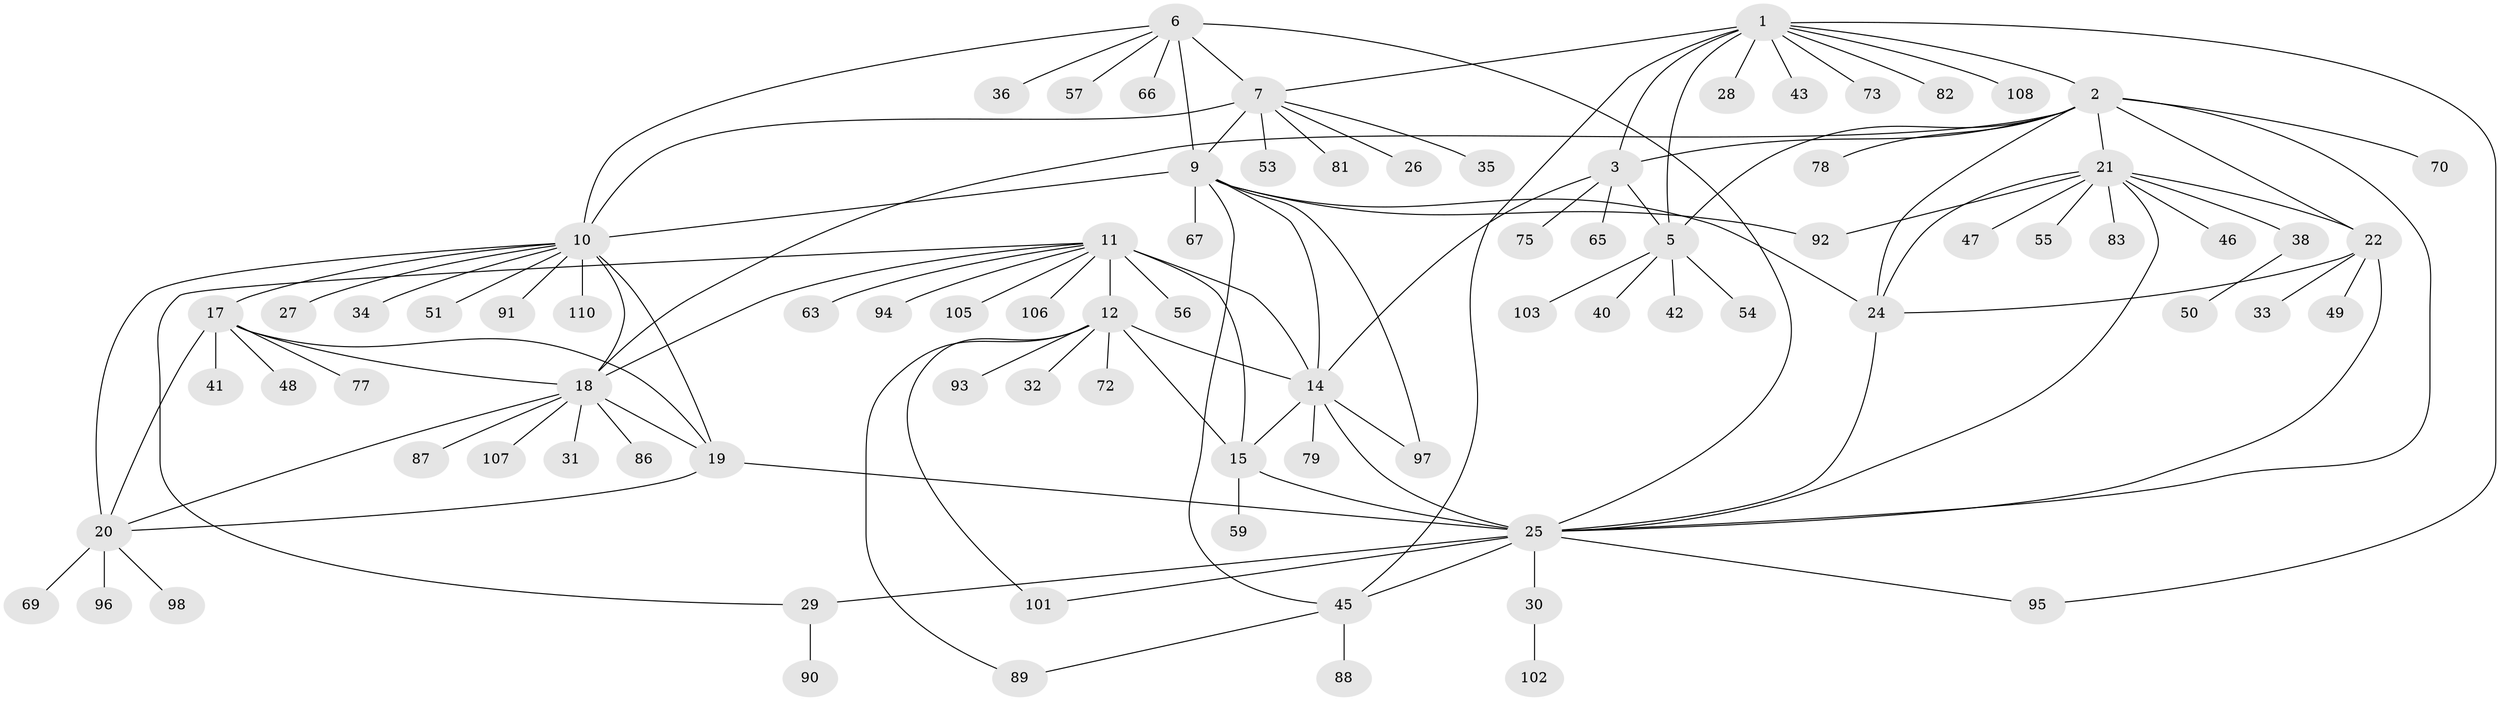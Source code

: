 // Generated by graph-tools (version 1.1) at 2025/24/03/03/25 07:24:14]
// undirected, 85 vertices, 121 edges
graph export_dot {
graph [start="1"]
  node [color=gray90,style=filled];
  1 [super="+4"];
  2 [super="+23"];
  3 [super="+99"];
  5 [super="+37"];
  6 [super="+68"];
  7 [super="+8"];
  9 [super="+62"];
  10 [super="+16"];
  11 [super="+13"];
  12 [super="+58"];
  14 [super="+80"];
  15;
  17 [super="+52"];
  18 [super="+74"];
  19;
  20 [super="+85"];
  21 [super="+61"];
  22 [super="+64"];
  24 [super="+39"];
  25 [super="+84"];
  26;
  27;
  28;
  29 [super="+71"];
  30 [super="+76"];
  31;
  32;
  33;
  34;
  35 [super="+44"];
  36;
  38 [super="+60"];
  40;
  41;
  42;
  43;
  45;
  46;
  47;
  48;
  49;
  50;
  51;
  53;
  54;
  55;
  56;
  57;
  59 [super="+100"];
  63;
  65;
  66;
  67;
  69;
  70;
  72;
  73;
  75;
  77;
  78;
  79;
  81;
  82;
  83;
  86;
  87;
  88;
  89;
  90;
  91 [super="+104"];
  92;
  93;
  94;
  95;
  96;
  97 [super="+109"];
  98;
  101;
  102;
  103;
  105;
  106;
  107;
  108;
  110;
  1 -- 2 [weight=2];
  1 -- 3 [weight=2];
  1 -- 5 [weight=2];
  1 -- 7;
  1 -- 28;
  1 -- 45;
  1 -- 73;
  1 -- 95;
  1 -- 108;
  1 -- 82;
  1 -- 43;
  2 -- 3;
  2 -- 5;
  2 -- 18;
  2 -- 70;
  2 -- 78;
  2 -- 21;
  2 -- 22;
  2 -- 24;
  2 -- 25;
  3 -- 5;
  3 -- 14;
  3 -- 65;
  3 -- 75;
  5 -- 40;
  5 -- 54;
  5 -- 103;
  5 -- 42;
  6 -- 7 [weight=2];
  6 -- 9;
  6 -- 10;
  6 -- 25;
  6 -- 36;
  6 -- 57;
  6 -- 66;
  7 -- 9 [weight=2];
  7 -- 10 [weight=2];
  7 -- 26;
  7 -- 81;
  7 -- 35;
  7 -- 53;
  9 -- 10;
  9 -- 14;
  9 -- 92;
  9 -- 67;
  9 -- 45;
  9 -- 97;
  9 -- 24;
  10 -- 34;
  10 -- 51;
  10 -- 91;
  10 -- 17;
  10 -- 18;
  10 -- 19;
  10 -- 20;
  10 -- 27;
  10 -- 110;
  11 -- 12 [weight=2];
  11 -- 14 [weight=2];
  11 -- 15 [weight=2];
  11 -- 29;
  11 -- 56;
  11 -- 63;
  11 -- 105;
  11 -- 106;
  11 -- 18;
  11 -- 94;
  12 -- 14;
  12 -- 15;
  12 -- 32;
  12 -- 72;
  12 -- 93;
  12 -- 89;
  12 -- 101;
  14 -- 15;
  14 -- 79;
  14 -- 97;
  14 -- 25;
  15 -- 25;
  15 -- 59;
  17 -- 18;
  17 -- 19;
  17 -- 20;
  17 -- 41;
  17 -- 48;
  17 -- 77;
  18 -- 19;
  18 -- 20;
  18 -- 31;
  18 -- 86;
  18 -- 107;
  18 -- 87;
  19 -- 20;
  19 -- 25;
  20 -- 69;
  20 -- 96;
  20 -- 98;
  21 -- 22;
  21 -- 24;
  21 -- 25;
  21 -- 38;
  21 -- 46;
  21 -- 47;
  21 -- 55;
  21 -- 83;
  21 -- 92;
  22 -- 24;
  22 -- 25;
  22 -- 33;
  22 -- 49;
  24 -- 25;
  25 -- 30;
  25 -- 45;
  25 -- 95;
  25 -- 101;
  25 -- 29 [weight=2];
  29 -- 90;
  30 -- 102;
  38 -- 50;
  45 -- 88;
  45 -- 89;
}
